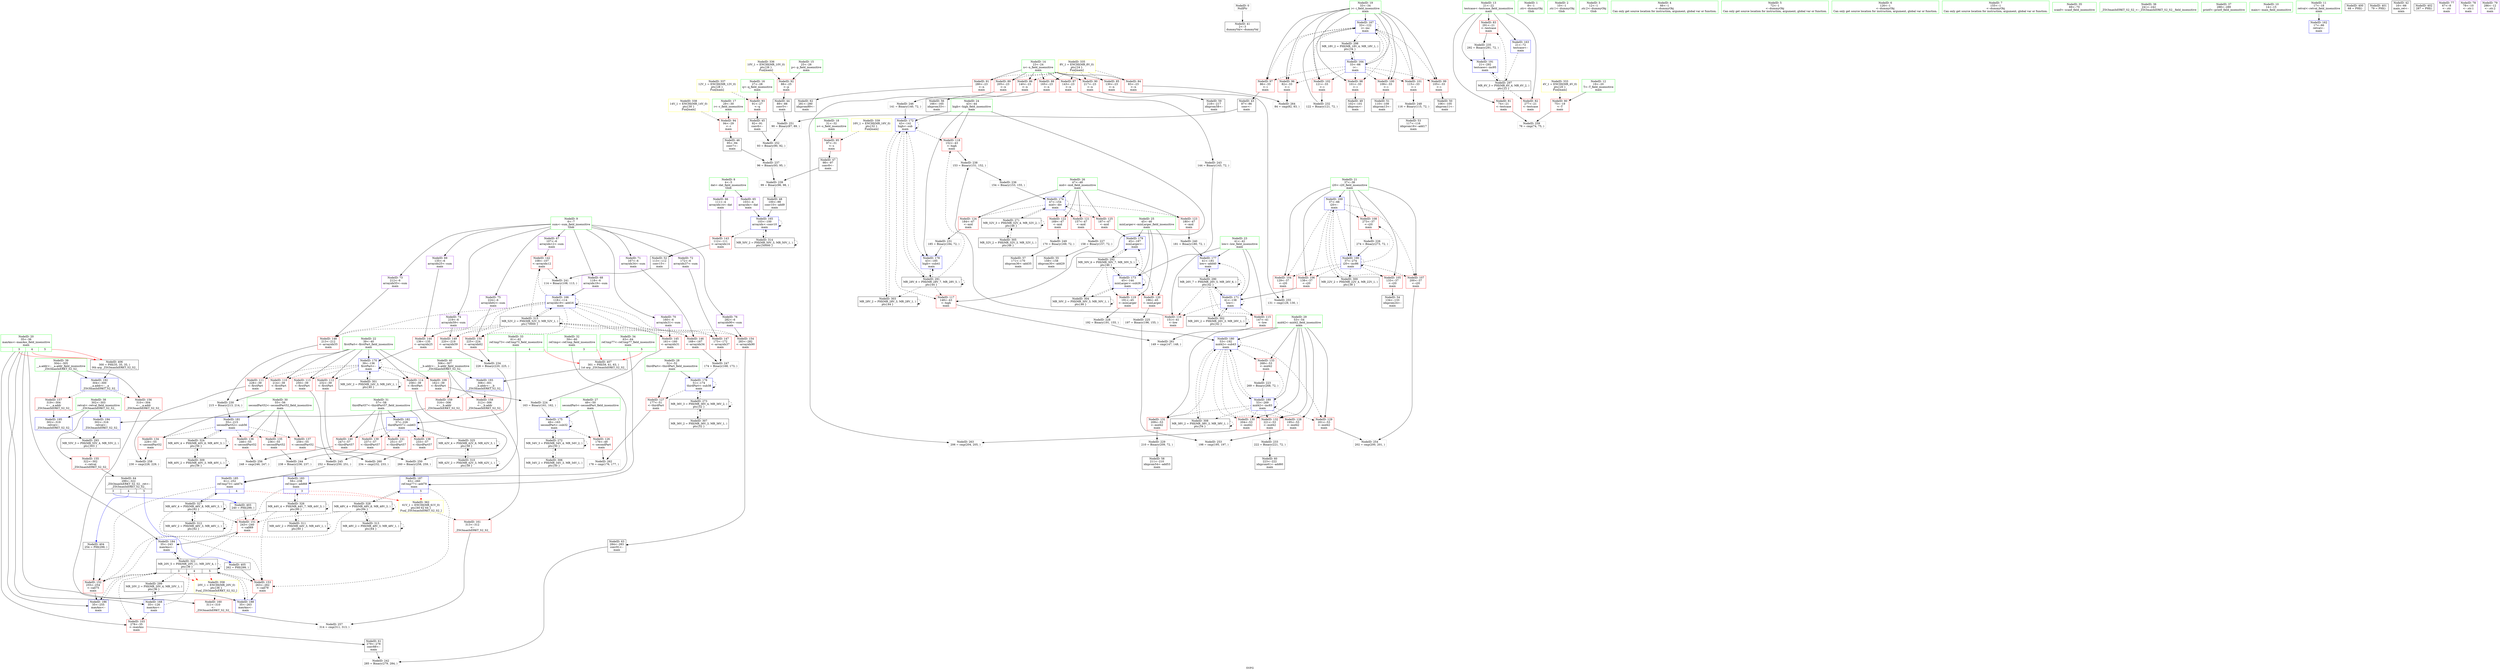 digraph "SVFG" {
	label="SVFG";

	Node0x55f70a3a7900 [shape=record,color=grey,label="{NodeID: 0\nNullPtr}"];
	Node0x55f70a3a7900 -> Node0x55f70a3d72c0[style=solid];
	Node0x55f70a3db130 [shape=record,color=blue,label="{NodeID: 194\n302\<--316\nretval\<--\n_ZSt3maxIxERKT_S2_S2_\n}"];
	Node0x55f70a3db130 -> Node0x55f70a3fbb00[style=dashed];
	Node0x55f70a3d84a0 [shape=record,color=red,label="{NodeID: 111\n228\<--39\n\<--firstPart\nmain\n}"];
	Node0x55f70a3d84a0 -> Node0x55f70a3e7f20[style=solid];
	Node0x55f70a3d6830 [shape=record,color=green,label="{NodeID: 28\n51\<--52\nthirdPart\<--thirdPart_field_insensitive\nmain\n}"];
	Node0x55f70a3d6830 -> Node0x55f70a3dd8e0[style=solid];
	Node0x55f70a3d6830 -> Node0x55f70a3e00b0[style=solid];
	Node0x55f70a3ff700 [shape=record,color=black,label="{NodeID: 305\nMR_32V_2 = PHI(MR_32V_3, MR_32V_1, )\npts\{48 \}\n}"];
	Node0x55f70a3ff700 -> Node0x55f70a3f4900[style=dashed];
	Node0x55f70a3de2a0 [shape=record,color=red,label="{NodeID: 139\n237\<--57\n\<--thirdPart57\nmain\n}"];
	Node0x55f70a3de2a0 -> Node0x55f70a3e5a10[style=solid];
	Node0x55f70a3d8f10 [shape=record,color=black,label="{NodeID: 56\n166\<--165\nidxprom33\<--\nmain\n}"];
	Node0x55f70a409130 [shape=record,color=yellow,style=double,label="{NodeID: 333\n4V_1 = ENCHI(MR_4V_0)\npts\{20 \}\nFun[main]}"];
	Node0x55f70a409130 -> Node0x55f70a3da290[style=dashed];
	Node0x55f70a3dc760 [shape=record,color=grey,label="{NodeID: 250\n260 = Binary(258, 259, )\n}"];
	Node0x55f70a3dc760 -> Node0x55f70a3e09a0[style=solid];
	Node0x55f70a3df960 [shape=record,color=blue,label="{NodeID: 167\n33\<--122\ni\<--inc\nmain\n}"];
	Node0x55f70a3df960 -> Node0x55f70a3d7870[style=dashed];
	Node0x55f70a3df960 -> Node0x55f70a3d7940[style=dashed];
	Node0x55f70a3df960 -> Node0x55f70a3d7a10[style=dashed];
	Node0x55f70a3df960 -> Node0x55f70a3d7ae0[style=dashed];
	Node0x55f70a3df960 -> Node0x55f70a3d7bb0[style=dashed];
	Node0x55f70a3df960 -> Node0x55f70a3d7c80[style=dashed];
	Node0x55f70a3df960 -> Node0x55f70a3d7d50[style=dashed];
	Node0x55f70a3df960 -> Node0x55f70a3df960[style=dashed];
	Node0x55f70a3df960 -> Node0x55f70a3fd400[style=dashed];
	Node0x55f70a3da5d0 [shape=record,color=red,label="{NodeID: 84\n83\<--23\n\<--n\nmain\n}"];
	Node0x55f70a3da5d0 -> Node0x55f70a3e8820[style=solid];
	Node0x55f70a3abf40 [shape=record,color=green,label="{NodeID: 1\n8\<--1\n.str\<--dummyObj\nGlob }"];
	Node0x55f70a3db200 [shape=record,color=blue,label="{NodeID: 195\n302\<--319\nretval\<--\n_ZSt3maxIxERKT_S2_S2_\n}"];
	Node0x55f70a3db200 -> Node0x55f70a3fbb00[style=dashed];
	Node0x55f70a3d8570 [shape=record,color=red,label="{NodeID: 112\n232\<--39\n\<--firstPart\nmain\n}"];
	Node0x55f70a3d8570 -> Node0x55f70a3e8220[style=solid];
	Node0x55f70a3d6900 [shape=record,color=green,label="{NodeID: 29\n53\<--54\nmid42\<--mid42_field_insensitive\nmain\n}"];
	Node0x55f70a3d6900 -> Node0x55f70a3dd9b0[style=solid];
	Node0x55f70a3d6900 -> Node0x55f70a3dda80[style=solid];
	Node0x55f70a3d6900 -> Node0x55f70a3ddb50[style=solid];
	Node0x55f70a3d6900 -> Node0x55f70a3ddc20[style=solid];
	Node0x55f70a3d6900 -> Node0x55f70a3ddcf0[style=solid];
	Node0x55f70a3d6900 -> Node0x55f70a3dddc0[style=solid];
	Node0x55f70a3d6900 -> Node0x55f70a3e03f0[style=solid];
	Node0x55f70a3d6900 -> Node0x55f70a3e0b40[style=solid];
	Node0x55f70a3ffc00 [shape=record,color=black,label="{NodeID: 306\nMR_34V_2 = PHI(MR_34V_3, MR_34V_1, )\npts\{50 \}\n}"];
	Node0x55f70a3ffc00 -> Node0x55f70a3f4e00[style=dashed];
	Node0x55f70a3e3a90 [shape=record,color=grey,label="{NodeID: 223\n269 = Binary(268, 72, )\n}"];
	Node0x55f70a3e3a90 -> Node0x55f70a3e0b40[style=solid];
	Node0x55f70a3de370 [shape=record,color=red,label="{NodeID: 140\n247\<--57\n\<--thirdPart57\nmain\n}"];
	Node0x55f70a3de370 -> Node0x55f70a3e7c20[style=solid];
	Node0x55f70a3d8fe0 [shape=record,color=black,label="{NodeID: 57\n171\<--170\nidxprom36\<--add35\nmain\n}"];
	Node0x55f70a3dc8e0 [shape=record,color=grey,label="{NodeID: 251\n90 = Binary(87, 89, )\n}"];
	Node0x55f70a3dc8e0 -> Node0x55f70a3dca60[style=solid];
	Node0x55f70a3dfa30 [shape=record,color=blue,label="{NodeID: 168\n35\<--126\nmaxAns\<--\nmain\n}"];
	Node0x55f70a3dfa30 -> Node0x55f70a3d7e20[style=dashed];
	Node0x55f70a3dfa30 -> Node0x55f70a3fd900[style=dashed];
	Node0x55f70a3dfa30 -> Node0x55f70a404c00[style=dashed];
	Node0x55f70a3da6a0 [shape=record,color=red,label="{NodeID: 85\n130\<--23\n\<--n\nmain\n}"];
	Node0x55f70a3da6a0 -> Node0x55f70a3dcee0[style=solid];
	Node0x55f70a3aa240 [shape=record,color=green,label="{NodeID: 2\n10\<--1\n.str.1\<--dummyObj\nGlob }"];
	Node0x55f70a40aac0 [shape=record,color=yellow,style=double,label="{NodeID: 362\n61V_1 = ENCHI(MR_61V_0)\npts\{60 62 64 \}\nFun[_ZSt3maxIxERKT_S2_S2_]}"];
	Node0x55f70a40aac0 -> Node0x55f70a3df480[style=dashed];
	Node0x55f70a3d8640 [shape=record,color=red,label="{NodeID: 113\n250\<--39\n\<--firstPart\nmain\n}"];
	Node0x55f70a3d8640 -> Node0x55f70a3dbfe0[style=solid];
	Node0x55f70a3d69d0 [shape=record,color=green,label="{NodeID: 30\n55\<--56\nsecondPart52\<--secondPart52_field_insensitive\nmain\n}"];
	Node0x55f70a3d69d0 -> Node0x55f70a3dde90[style=solid];
	Node0x55f70a3d69d0 -> Node0x55f70a3ddf60[style=solid];
	Node0x55f70a3d69d0 -> Node0x55f70a3de030[style=solid];
	Node0x55f70a3d69d0 -> Node0x55f70a3de100[style=solid];
	Node0x55f70a3d69d0 -> Node0x55f70a3e04c0[style=solid];
	Node0x55f70a400100 [shape=record,color=black,label="{NodeID: 307\nMR_36V_2 = PHI(MR_36V_3, MR_36V_1, )\npts\{52 \}\n}"];
	Node0x55f70a400100 -> Node0x55f70a3f5300[style=dashed];
	Node0x55f70a3e3c10 [shape=record,color=grey,label="{NodeID: 224\n163 = Binary(161, 162, )\n}"];
	Node0x55f70a3e3c10 -> Node0x55f70a3dffe0[style=solid];
	Node0x55f70a3de440 [shape=record,color=red,label="{NodeID: 141\n251\<--57\n\<--thirdPart57\nmain\n}"];
	Node0x55f70a3de440 -> Node0x55f70a3dbfe0[style=solid];
	Node0x55f70a3d90b0 [shape=record,color=black,label="{NodeID: 58\n211\<--210\nidxprom54\<--add53\nmain\n}"];
	Node0x55f70a4092f0 [shape=record,color=yellow,style=double,label="{NodeID: 335\n8V_1 = ENCHI(MR_8V_0)\npts\{24 \}\nFun[main]}"];
	Node0x55f70a4092f0 -> Node0x55f70a3da5d0[style=dashed];
	Node0x55f70a4092f0 -> Node0x55f70a3da6a0[style=dashed];
	Node0x55f70a4092f0 -> Node0x55f70a3da770[style=dashed];
	Node0x55f70a4092f0 -> Node0x55f70a3da840[style=dashed];
	Node0x55f70a4092f0 -> Node0x55f70a3da910[style=dashed];
	Node0x55f70a4092f0 -> Node0x55f70a3da9e0[style=dashed];
	Node0x55f70a4092f0 -> Node0x55f70a3daab0[style=dashed];
	Node0x55f70a4092f0 -> Node0x55f70a3dab80[style=dashed];
	Node0x55f70a3dca60 [shape=record,color=grey,label="{NodeID: 252\n93 = Binary(90, 92, )\n}"];
	Node0x55f70a3dca60 -> Node0x55f70a3e4f90[style=solid];
	Node0x55f70a3dfb00 [shape=record,color=blue,label="{NodeID: 169\n37\<--66\ni20\<--\nmain\n}"];
	Node0x55f70a3dfb00 -> Node0x55f70a3d7ef0[style=dashed];
	Node0x55f70a3dfb00 -> Node0x55f70a3d7fc0[style=dashed];
	Node0x55f70a3dfb00 -> Node0x55f70a3d8090[style=dashed];
	Node0x55f70a3dfb00 -> Node0x55f70a3d8160[style=dashed];
	Node0x55f70a3dfb00 -> Node0x55f70a3d8230[style=dashed];
	Node0x55f70a3dfb00 -> Node0x55f70a3e0c10[style=dashed];
	Node0x55f70a3dfb00 -> Node0x55f70a3fde00[style=dashed];
	Node0x55f70a3da770 [shape=record,color=red,label="{NodeID: 86\n140\<--23\n\<--n\nmain\n}"];
	Node0x55f70a3da770 -> Node0x55f70a3dc160[style=solid];
	Node0x55f70a3aa410 [shape=record,color=green,label="{NodeID: 3\n12\<--1\n.str.2\<--dummyObj\nGlob }"];
	Node0x55f70a3d8710 [shape=record,color=red,label="{NodeID: 114\n258\<--39\n\<--firstPart\nmain\n}"];
	Node0x55f70a3d8710 -> Node0x55f70a3dc760[style=solid];
	Node0x55f70a3d6aa0 [shape=record,color=green,label="{NodeID: 31\n57\<--58\nthirdPart57\<--thirdPart57_field_insensitive\nmain\n}"];
	Node0x55f70a3d6aa0 -> Node0x55f70a3de1d0[style=solid];
	Node0x55f70a3d6aa0 -> Node0x55f70a3de2a0[style=solid];
	Node0x55f70a3d6aa0 -> Node0x55f70a3de370[style=solid];
	Node0x55f70a3d6aa0 -> Node0x55f70a3de440[style=solid];
	Node0x55f70a3d6aa0 -> Node0x55f70a3e0590[style=solid];
	Node0x55f70a400600 [shape=record,color=black,label="{NodeID: 308\nMR_38V_2 = PHI(MR_38V_3, MR_38V_1, )\npts\{54 \}\n}"];
	Node0x55f70a400600 -> Node0x55f70a3e03f0[style=dashed];
	Node0x55f70a400600 -> Node0x55f70a400600[style=dashed];
	Node0x55f70a3e3d90 [shape=record,color=grey,label="{NodeID: 225\n197 = Binary(196, 155, )\n}"];
	Node0x55f70a3e3d90 -> Node0x55f70a3dcbe0[style=solid];
	Node0x55f70a3de510 [shape=record,color=red,label="{NodeID: 142\n108\<--107\n\<--arrayidx12\nmain\n}"];
	Node0x55f70a3de510 -> Node0x55f70a3e5590[style=solid];
	Node0x55f70a3d9180 [shape=record,color=black,label="{NodeID: 59\n218\<--217\nidxprom58\<--\nmain\n}"];
	Node0x55f70a4093d0 [shape=record,color=yellow,style=double,label="{NodeID: 336\n10V_1 = ENCHI(MR_10V_0)\npts\{26 \}\nFun[main]}"];
	Node0x55f70a4093d0 -> Node0x55f70a3dac50[style=dashed];
	Node0x55f70a3dcbe0 [shape=record,color=grey,label="{NodeID: 253\n198 = cmp(195, 197, )\n}"];
	Node0x55f70a3dfbd0 [shape=record,color=blue,label="{NodeID: 170\n39\<--136\nfirstPart\<--\nmain\n}"];
	Node0x55f70a3dfbd0 -> Node0x55f70a3d8300[style=dashed];
	Node0x55f70a3dfbd0 -> Node0x55f70a3d83d0[style=dashed];
	Node0x55f70a3dfbd0 -> Node0x55f70a3d84a0[style=dashed];
	Node0x55f70a3dfbd0 -> Node0x55f70a3d8570[style=dashed];
	Node0x55f70a3dfbd0 -> Node0x55f70a3d8640[style=dashed];
	Node0x55f70a3dfbd0 -> Node0x55f70a3d8710[style=dashed];
	Node0x55f70a3dfbd0 -> Node0x55f70a3dfbd0[style=dashed];
	Node0x55f70a3dfbd0 -> Node0x55f70a3fe300[style=dashed];
	Node0x55f70a3da840 [shape=record,color=red,label="{NodeID: 87\n143\<--23\n\<--n\nmain\n}"];
	Node0x55f70a3da840 -> Node0x55f70a3e5890[style=solid];
	Node0x55f70a3aa870 [shape=record,color=green,label="{NodeID: 4\n66\<--1\n\<--dummyObj\nCan only get source location for instruction, argument, global var or function.}"];
	Node0x55f70a3d87e0 [shape=record,color=red,label="{NodeID: 115\n147\<--41\n\<--low\nmain\n}"];
	Node0x55f70a3d87e0 -> Node0x55f70a3e83a0[style=solid];
	Node0x55f70a3d6b70 [shape=record,color=green,label="{NodeID: 32\n59\<--60\nref.tmp\<--ref.tmp_field_insensitive\nmain\n|{|<s1>3}}"];
	Node0x55f70a3d6b70 -> Node0x55f70a3e0660[style=solid];
	Node0x55f70a3d6b70:s1 -> Node0x55f70a425a80[style=solid,color=red];
	Node0x55f70a400b00 [shape=record,color=black,label="{NodeID: 309\nMR_40V_2 = PHI(MR_40V_3, MR_40V_1, )\npts\{56 \}\n}"];
	Node0x55f70a400b00 -> Node0x55f70a400b00[style=dashed];
	Node0x55f70a400b00 -> Node0x55f70a405600[style=dashed];
	Node0x55f70a3e3f10 [shape=record,color=grey,label="{NodeID: 226\n274 = Binary(273, 72, )\n}"];
	Node0x55f70a3e3f10 -> Node0x55f70a3e0c10[style=solid];
	Node0x55f70a3de5e0 [shape=record,color=red,label="{NodeID: 143\n112\<--111\n\<--arrayidx14\nmain\n}"];
	Node0x55f70a3de5e0 -> Node0x55f70a3d8bd0[style=solid];
	Node0x55f70a3d9250 [shape=record,color=black,label="{NodeID: 60\n223\<--222\nidxprom61\<--add60\nmain\n}"];
	Node0x55f70a4094b0 [shape=record,color=yellow,style=double,label="{NodeID: 337\n12V_1 = ENCHI(MR_12V_0)\npts\{28 \}\nFun[main]}"];
	Node0x55f70a4094b0 -> Node0x55f70a3dad20[style=dashed];
	Node0x55f70a3dcd60 [shape=record,color=grey,label="{NodeID: 254\n202 = cmp(200, 201, )\n}"];
	Node0x55f70a3dfca0 [shape=record,color=blue,label="{NodeID: 171\n41\<--138\nlow\<--\nmain\n}"];
	Node0x55f70a3dfca0 -> Node0x55f70a3d87e0[style=dashed];
	Node0x55f70a3dfca0 -> Node0x55f70a3dcff0[style=dashed];
	Node0x55f70a3dfca0 -> Node0x55f70a3dfca0[style=dashed];
	Node0x55f70a3dfca0 -> Node0x55f70a3e0180[style=dashed];
	Node0x55f70a3dfca0 -> Node0x55f70a3fac00[style=dashed];
	Node0x55f70a3dfca0 -> Node0x55f70a3fe800[style=dashed];
	Node0x55f70a3da910 [shape=record,color=red,label="{NodeID: 88\n165\<--23\n\<--n\nmain\n}"];
	Node0x55f70a3da910 -> Node0x55f70a3d8f10[style=solid];
	Node0x55f70a3aa900 [shape=record,color=green,label="{NodeID: 5\n72\<--1\n\<--dummyObj\nCan only get source location for instruction, argument, global var or function.}"];
	Node0x55f70a3dcff0 [shape=record,color=red,label="{NodeID: 116\n151\<--41\n\<--low\nmain\n}"];
	Node0x55f70a3dcff0 -> Node0x55f70a3e5110[style=solid];
	Node0x55f70a3d6c40 [shape=record,color=green,label="{NodeID: 33\n61\<--62\nref.tmp73\<--ref.tmp73_field_insensitive\nmain\n|{|<s1>4}}"];
	Node0x55f70a3d6c40 -> Node0x55f70a3e0800[style=solid];
	Node0x55f70a3d6c40:s1 -> Node0x55f70a425a80[style=solid,color=red];
	Node0x55f70a401000 [shape=record,color=black,label="{NodeID: 310\nMR_42V_2 = PHI(MR_42V_3, MR_42V_1, )\npts\{58 \}\n}"];
	Node0x55f70a401000 -> Node0x55f70a401000[style=dashed];
	Node0x55f70a401000 -> Node0x55f70a405b00[style=dashed];
	Node0x55f70a3e4090 [shape=record,color=grey,label="{NodeID: 227\n158 = Binary(157, 72, )\n}"];
	Node0x55f70a3e4090 -> Node0x55f70a3d8e40[style=solid];
	Node0x55f70a3de6b0 [shape=record,color=red,label="{NodeID: 144\n136\<--135\n\<--arrayidx25\nmain\n}"];
	Node0x55f70a3de6b0 -> Node0x55f70a3dfbd0[style=solid];
	Node0x55f70a3d9320 [shape=record,color=black,label="{NodeID: 61\n279\<--278\nconv88\<--\nmain\n}"];
	Node0x55f70a3d9320 -> Node0x55f70a3e5710[style=solid];
	Node0x55f70a409590 [shape=record,color=yellow,style=double,label="{NodeID: 338\n14V_1 = ENCHI(MR_14V_0)\npts\{30 \}\nFun[main]}"];
	Node0x55f70a409590 -> Node0x55f70a3dadf0[style=dashed];
	Node0x55f70a3dcee0 [shape=record,color=grey,label="{NodeID: 255\n131 = cmp(129, 130, )\n}"];
	Node0x55f70a3dfd70 [shape=record,color=blue,label="{NodeID: 172\n43\<--141\nhigh\<--sub\nmain\n}"];
	Node0x55f70a3dfd70 -> Node0x55f70a3dd0c0[style=dashed];
	Node0x55f70a3dfd70 -> Node0x55f70a3dd190[style=dashed];
	Node0x55f70a3dfd70 -> Node0x55f70a3dfd70[style=dashed];
	Node0x55f70a3dfd70 -> Node0x55f70a3e0250[style=dashed];
	Node0x55f70a3dfd70 -> Node0x55f70a3fb100[style=dashed];
	Node0x55f70a3dfd70 -> Node0x55f70a3fed00[style=dashed];
	Node0x55f70a3da9e0 [shape=record,color=red,label="{NodeID: 89\n205\<--23\n\<--n\nmain\n}"];
	Node0x55f70a3da9e0 -> Node0x55f70a3e86a0[style=solid];
	Node0x55f70a3aa5d0 [shape=record,color=green,label="{NodeID: 6\n126\<--1\n\<--dummyObj\nCan only get source location for instruction, argument, global var or function.}"];
	Node0x55f70a3dd0c0 [shape=record,color=red,label="{NodeID: 117\n148\<--43\n\<--high\nmain\n}"];
	Node0x55f70a3dd0c0 -> Node0x55f70a3e83a0[style=solid];
	Node0x55f70a3d6d10 [shape=record,color=green,label="{NodeID: 34\n63\<--64\nref.tmp77\<--ref.tmp77_field_insensitive\nmain\n|{|<s1>5}}"];
	Node0x55f70a3d6d10 -> Node0x55f70a3e09a0[style=solid];
	Node0x55f70a3d6d10:s1 -> Node0x55f70a425a80[style=solid,color=red];
	Node0x55f70a401500 [shape=record,color=black,label="{NodeID: 311\nMR_44V_2 = PHI(MR_44V_3, MR_44V_1, )\npts\{60 \}\n}"];
	Node0x55f70a401500 -> Node0x55f70a401500[style=dashed];
	Node0x55f70a401500 -> Node0x55f70a406000[style=dashed];
	Node0x55f70a3e4210 [shape=record,color=grey,label="{NodeID: 228\n192 = Binary(191, 155, )\n}"];
	Node0x55f70a3e4210 -> Node0x55f70a3e03f0[style=solid];
	Node0x55f70a3de780 [shape=record,color=red,label="{NodeID: 145\n161\<--160\n\<--arrayidx31\nmain\n}"];
	Node0x55f70a3de780 -> Node0x55f70a3e3c10[style=solid];
	Node0x55f70a3d93f0 [shape=record,color=black,label="{NodeID: 62\n281\<--280\nidxprom89\<--\nmain\n}"];
	Node0x55f70a409670 [shape=record,color=yellow,style=double,label="{NodeID: 339\n16V_1 = ENCHI(MR_16V_0)\npts\{32 \}\nFun[main]}"];
	Node0x55f70a409670 -> Node0x55f70a3daec0[style=dashed];
	Node0x55f70a3e7c20 [shape=record,color=grey,label="{NodeID: 256\n248 = cmp(246, 247, )\n}"];
	Node0x55f70a3dfe40 [shape=record,color=blue,label="{NodeID: 173\n45\<--144\nminLarger\<--sub26\nmain\n}"];
	Node0x55f70a3dfe40 -> Node0x55f70a3dd260[style=dashed];
	Node0x55f70a3dfe40 -> Node0x55f70a3dd330[style=dashed];
	Node0x55f70a3dfe40 -> Node0x55f70a3dfe40[style=dashed];
	Node0x55f70a3dfe40 -> Node0x55f70a3e0320[style=dashed];
	Node0x55f70a3dfe40 -> Node0x55f70a3fb600[style=dashed];
	Node0x55f70a3dfe40 -> Node0x55f70a3ff200[style=dashed];
	Node0x55f70a3daab0 [shape=record,color=red,label="{NodeID: 90\n217\<--23\n\<--n\nmain\n}"];
	Node0x55f70a3daab0 -> Node0x55f70a3d9180[style=solid];
	Node0x55f70a3aa660 [shape=record,color=green,label="{NodeID: 7\n155\<--1\n\<--dummyObj\nCan only get source location for instruction, argument, global var or function.}"];
	Node0x55f70a3dd190 [shape=record,color=red,label="{NodeID: 118\n152\<--43\n\<--high\nmain\n}"];
	Node0x55f70a3dd190 -> Node0x55f70a3e5110[style=solid];
	Node0x55f70a3d6de0 [shape=record,color=green,label="{NodeID: 35\n69\<--70\nscanf\<--scanf_field_insensitive\n}"];
	Node0x55f70a401a00 [shape=record,color=black,label="{NodeID: 312\nMR_46V_2 = PHI(MR_46V_3, MR_46V_1, )\npts\{62 \}\n}"];
	Node0x55f70a401a00 -> Node0x55f70a401a00[style=dashed];
	Node0x55f70a401a00 -> Node0x55f70a3f7100[style=dashed];
	Node0x55f70a3e4390 [shape=record,color=grey,label="{NodeID: 229\n210 = Binary(209, 72, )\n}"];
	Node0x55f70a3e4390 -> Node0x55f70a3d90b0[style=solid];
	Node0x55f70a3de850 [shape=record,color=red,label="{NodeID: 146\n168\<--167\n\<--arrayidx34\nmain\n}"];
	Node0x55f70a3de850 -> Node0x55f70a3dc2e0[style=solid];
	Node0x55f70a3d94c0 [shape=record,color=black,label="{NodeID: 63\n284\<--283\nconv91\<--\nmain\n}"];
	Node0x55f70a3d94c0 -> Node0x55f70a3e5710[style=solid];
	Node0x55f70a3e7da0 [shape=record,color=grey,label="{NodeID: 257\n314 = cmp(311, 313, )\n}"];
	Node0x55f70a3dff10 [shape=record,color=blue,label="{NodeID: 174\n47\<--154\nmid\<--div\nmain\n}"];
	Node0x55f70a3dff10 -> Node0x55f70a3dd400[style=dashed];
	Node0x55f70a3dff10 -> Node0x55f70a3dd4d0[style=dashed];
	Node0x55f70a3dff10 -> Node0x55f70a3dd5a0[style=dashed];
	Node0x55f70a3dff10 -> Node0x55f70a3dd670[style=dashed];
	Node0x55f70a3dff10 -> Node0x55f70a3dd740[style=dashed];
	Node0x55f70a3dff10 -> Node0x55f70a3dff10[style=dashed];
	Node0x55f70a3dff10 -> Node0x55f70a3f4900[style=dashed];
	Node0x55f70a3dab80 [shape=record,color=red,label="{NodeID: 91\n280\<--23\n\<--n\nmain\n}"];
	Node0x55f70a3dab80 -> Node0x55f70a3d93f0[style=solid];
	Node0x55f70a3aa6f0 [shape=record,color=green,label="{NodeID: 8\n4\<--5\ndat\<--dat_field_insensitive\nGlob }"];
	Node0x55f70a3aa6f0 -> Node0x55f70a3d9660[style=solid];
	Node0x55f70a3aa6f0 -> Node0x55f70a3d9730[style=solid];
	Node0x55f70a3dd260 [shape=record,color=red,label="{NodeID: 119\n191\<--45\n\<--minLarger\nmain\n}"];
	Node0x55f70a3dd260 -> Node0x55f70a3e4210[style=solid];
	Node0x55f70a3d6eb0 [shape=record,color=green,label="{NodeID: 36\n241\<--242\n_ZSt3maxIxERKT_S2_S2_\<--_ZSt3maxIxERKT_S2_S2__field_insensitive\n}"];
	Node0x55f70a401f00 [shape=record,color=black,label="{NodeID: 313\nMR_48V_2 = PHI(MR_48V_3, MR_48V_1, )\npts\{64 \}\n}"];
	Node0x55f70a401f00 -> Node0x55f70a401f00[style=dashed];
	Node0x55f70a401f00 -> Node0x55f70a3f7600[style=dashed];
	Node0x55f70a3e4510 [shape=record,color=grey,label="{NodeID: 230\n215 = Binary(213, 214, )\n}"];
	Node0x55f70a3e4510 -> Node0x55f70a3e04c0[style=solid];
	Node0x55f70a3de920 [shape=record,color=red,label="{NodeID: 147\n173\<--172\n\<--arrayidx37\nmain\n}"];
	Node0x55f70a3de920 -> Node0x55f70a3dc2e0[style=solid];
	Node0x55f70a3d9590 [shape=record,color=black,label="{NodeID: 64\n299\<--322\n_ZSt3maxIxERKT_S2_S2__ret\<--\n_ZSt3maxIxERKT_S2_S2_\n|{<s0>3|<s1>4|<s2>5}}"];
	Node0x55f70a3d9590:s0 -> Node0x55f70a4255f0[style=solid,color=blue];
	Node0x55f70a3d9590:s1 -> Node0x55f70a4256c0[style=solid,color=blue];
	Node0x55f70a3d9590:s2 -> Node0x55f70a425790[style=solid,color=blue];
	Node0x55f70a3e7f20 [shape=record,color=grey,label="{NodeID: 258\n230 = cmp(228, 229, )\n}"];
	Node0x55f70a3dffe0 [shape=record,color=blue,label="{NodeID: 175\n49\<--163\nsecondPart\<--sub32\nmain\n}"];
	Node0x55f70a3dffe0 -> Node0x55f70a3dd810[style=dashed];
	Node0x55f70a3dffe0 -> Node0x55f70a3dffe0[style=dashed];
	Node0x55f70a3dffe0 -> Node0x55f70a3f4e00[style=dashed];
	Node0x55f70a3dac50 [shape=record,color=red,label="{NodeID: 92\n88\<--25\n\<--p\nmain\n}"];
	Node0x55f70a3dac50 -> Node0x55f70a3d7530[style=solid];
	Node0x55f70a3ab450 [shape=record,color=green,label="{NodeID: 9\n6\<--7\nsum\<--sum_field_insensitive\nGlob }"];
	Node0x55f70a3ab450 -> Node0x55f70a3d9800[style=solid];
	Node0x55f70a3ab450 -> Node0x55f70a3d98d0[style=solid];
	Node0x55f70a3ab450 -> Node0x55f70a3d99a0[style=solid];
	Node0x55f70a3ab450 -> Node0x55f70a3d9a70[style=solid];
	Node0x55f70a3ab450 -> Node0x55f70a3d9b40[style=solid];
	Node0x55f70a3ab450 -> Node0x55f70a3d9c10[style=solid];
	Node0x55f70a3ab450 -> Node0x55f70a3d9ce0[style=solid];
	Node0x55f70a3ab450 -> Node0x55f70a3d9db0[style=solid];
	Node0x55f70a3ab450 -> Node0x55f70a3d9e80[style=solid];
	Node0x55f70a3ab450 -> Node0x55f70a3d9f50[style=solid];
	Node0x55f70a3dd330 [shape=record,color=red,label="{NodeID: 120\n196\<--45\n\<--minLarger\nmain\n}"];
	Node0x55f70a3dd330 -> Node0x55f70a3e3d90[style=solid];
	Node0x55f70a3d6f80 [shape=record,color=green,label="{NodeID: 37\n288\<--289\nprintf\<--printf_field_insensitive\n}"];
	Node0x55f70a402400 [shape=record,color=black,label="{NodeID: 314\nMR_50V_2 = PHI(MR_50V_3, MR_50V_1, )\npts\{50000 \}\n}"];
	Node0x55f70a402400 -> Node0x55f70a3df7c0[style=dashed];
	Node0x55f70a402400 -> Node0x55f70a402400[style=dashed];
	Node0x55f70a3e4690 [shape=record,color=grey,label="{NodeID: 231\n185 = Binary(184, 72, )\n}"];
	Node0x55f70a3e4690 -> Node0x55f70a3e0250[style=solid];
	Node0x55f70a3de9f0 [shape=record,color=red,label="{NodeID: 148\n213\<--212\n\<--arrayidx55\nmain\n}"];
	Node0x55f70a3de9f0 -> Node0x55f70a3e4510[style=solid];
	Node0x55f70a3d9660 [shape=record,color=purple,label="{NodeID: 65\n103\<--4\narrayidx\<--dat\nmain\n}"];
	Node0x55f70a3d9660 -> Node0x55f70a3df7c0[style=solid];
	Node0x55f70a3e80a0 [shape=record,color=grey,label="{NodeID: 259\n76 = cmp(74, 75, )\n}"];
	Node0x55f70a3e00b0 [shape=record,color=blue,label="{NodeID: 176\n51\<--174\nthirdPart\<--sub38\nmain\n}"];
	Node0x55f70a3e00b0 -> Node0x55f70a3dd8e0[style=dashed];
	Node0x55f70a3e00b0 -> Node0x55f70a3e00b0[style=dashed];
	Node0x55f70a3e00b0 -> Node0x55f70a3f5300[style=dashed];
	Node0x55f70a3dad20 [shape=record,color=red,label="{NodeID: 93\n91\<--27\n\<--q\nmain\n}"];
	Node0x55f70a3dad20 -> Node0x55f70a3d7600[style=solid];
	Node0x55f70a3ab4e0 [shape=record,color=green,label="{NodeID: 10\n14\<--15\nmain\<--main_field_insensitive\n}"];
	Node0x55f70a3dd400 [shape=record,color=red,label="{NodeID: 121\n157\<--47\n\<--mid\nmain\n}"];
	Node0x55f70a3dd400 -> Node0x55f70a3e4090[style=solid];
	Node0x55f70a3d7050 [shape=record,color=green,label="{NodeID: 38\n302\<--303\nretval\<--retval_field_insensitive\n_ZSt3maxIxERKT_S2_S2_\n}"];
	Node0x55f70a3d7050 -> Node0x55f70a3defa0[style=solid];
	Node0x55f70a3d7050 -> Node0x55f70a3db130[style=solid];
	Node0x55f70a3d7050 -> Node0x55f70a3db200[style=solid];
	Node0x55f70a402900 [shape=record,color=black,label="{NodeID: 315\nMR_52V_2 = PHI(MR_52V_3, MR_52V_1, )\npts\{70000 \}\n}"];
	Node0x55f70a402900 -> Node0x55f70a3de510[style=dashed];
	Node0x55f70a402900 -> Node0x55f70a3de6b0[style=dashed];
	Node0x55f70a402900 -> Node0x55f70a3de780[style=dashed];
	Node0x55f70a402900 -> Node0x55f70a3de850[style=dashed];
	Node0x55f70a402900 -> Node0x55f70a3de920[style=dashed];
	Node0x55f70a402900 -> Node0x55f70a3de9f0[style=dashed];
	Node0x55f70a402900 -> Node0x55f70a3deac0[style=dashed];
	Node0x55f70a402900 -> Node0x55f70a3deb90[style=dashed];
	Node0x55f70a402900 -> Node0x55f70a3deed0[style=dashed];
	Node0x55f70a402900 -> Node0x55f70a3df890[style=dashed];
	Node0x55f70a402900 -> Node0x55f70a402900[style=dashed];
	Node0x55f70a3e4810 [shape=record,color=grey,label="{NodeID: 232\n122 = Binary(121, 72, )\n}"];
	Node0x55f70a3e4810 -> Node0x55f70a3df960[style=solid];
	Node0x55f70a3deac0 [shape=record,color=red,label="{NodeID: 149\n220\<--219\n\<--arrayidx59\nmain\n}"];
	Node0x55f70a3deac0 -> Node0x55f70a3e4b10[style=solid];
	Node0x55f70a3d9730 [shape=record,color=purple,label="{NodeID: 66\n111\<--4\narrayidx14\<--dat\nmain\n}"];
	Node0x55f70a3d9730 -> Node0x55f70a3de5e0[style=solid];
	Node0x55f70a3e8220 [shape=record,color=grey,label="{NodeID: 260\n234 = cmp(232, 233, )\n}"];
	Node0x55f70a3e0180 [shape=record,color=blue,label="{NodeID: 177\n41\<--181\nlow\<--add40\nmain\n}"];
	Node0x55f70a3e0180 -> Node0x55f70a3fac00[style=dashed];
	Node0x55f70a3dadf0 [shape=record,color=red,label="{NodeID: 94\n94\<--29\n\<--r\nmain\n}"];
	Node0x55f70a3dadf0 -> Node0x55f70a3d76d0[style=solid];
	Node0x55f70a3ab5b0 [shape=record,color=green,label="{NodeID: 11\n17\<--18\nretval\<--retval_field_insensitive\nmain\n}"];
	Node0x55f70a3ab5b0 -> Node0x55f70a3df550[style=solid];
	Node0x55f70a3dd4d0 [shape=record,color=red,label="{NodeID: 122\n169\<--47\n\<--mid\nmain\n}"];
	Node0x55f70a3dd4d0 -> Node0x55f70a3dc5e0[style=solid];
	Node0x55f70a3d7120 [shape=record,color=green,label="{NodeID: 39\n304\<--305\n__a.addr\<--__a.addr_field_insensitive\n_ZSt3maxIxERKT_S2_S2_\n}"];
	Node0x55f70a3d7120 -> Node0x55f70a3df070[style=solid];
	Node0x55f70a3d7120 -> Node0x55f70a3df140[style=solid];
	Node0x55f70a3d7120 -> Node0x55f70a3daf90[style=solid];
	Node0x55f70a3e4990 [shape=record,color=grey,label="{NodeID: 233\n222 = Binary(221, 72, )\n}"];
	Node0x55f70a3e4990 -> Node0x55f70a3d9250[style=solid];
	Node0x55f70a3deb90 [shape=record,color=red,label="{NodeID: 150\n225\<--224\n\<--arrayidx62\nmain\n}"];
	Node0x55f70a3deb90 -> Node0x55f70a3e4b10[style=solid];
	Node0x55f70a3d9800 [shape=record,color=purple,label="{NodeID: 67\n107\<--6\narrayidx12\<--sum\nmain\n}"];
	Node0x55f70a3d9800 -> Node0x55f70a3de510[style=solid];
	Node0x55f70a3e83a0 [shape=record,color=grey,label="{NodeID: 261\n149 = cmp(147, 148, )\n}"];
	Node0x55f70a3e0250 [shape=record,color=blue,label="{NodeID: 178\n43\<--185\nhigh\<--sub41\nmain\n}"];
	Node0x55f70a3e0250 -> Node0x55f70a3fb100[style=dashed];
	Node0x55f70a3daec0 [shape=record,color=red,label="{NodeID: 95\n97\<--31\n\<--s\nmain\n}"];
	Node0x55f70a3daec0 -> Node0x55f70a3d77a0[style=solid];
	Node0x55f70a3ab680 [shape=record,color=green,label="{NodeID: 12\n19\<--20\nT\<--T_field_insensitive\nmain\n}"];
	Node0x55f70a3ab680 -> Node0x55f70a3da290[style=solid];
	Node0x55f70a3dd5a0 [shape=record,color=red,label="{NodeID: 123\n180\<--47\n\<--mid\nmain\n}"];
	Node0x55f70a3dd5a0 -> Node0x55f70a3e5410[style=solid];
	Node0x55f70a3d71f0 [shape=record,color=green,label="{NodeID: 40\n306\<--307\n__b.addr\<--__b.addr_field_insensitive\n_ZSt3maxIxERKT_S2_S2_\n}"];
	Node0x55f70a3d71f0 -> Node0x55f70a3df210[style=solid];
	Node0x55f70a3d71f0 -> Node0x55f70a3df2e0[style=solid];
	Node0x55f70a3d71f0 -> Node0x55f70a3db060[style=solid];
	Node0x55f70a0f4960 [shape=record,color=black,label="{NodeID: 400\n68 = PHI()\n}"];
	Node0x55f70a3e4b10 [shape=record,color=grey,label="{NodeID: 234\n226 = Binary(220, 225, )\n}"];
	Node0x55f70a3e4b10 -> Node0x55f70a3e0590[style=solid];
	Node0x55f70a3dec60 [shape=record,color=red,label="{NodeID: 151\n243\<--240\n\<--call69\nmain\n}"];
	Node0x55f70a3dec60 -> Node0x55f70a3e0730[style=solid];
	Node0x55f70a3d98d0 [shape=record,color=purple,label="{NodeID: 68\n118\<--6\narrayidx19\<--sum\nmain\n}"];
	Node0x55f70a3d98d0 -> Node0x55f70a3df890[style=solid];
	Node0x55f70a3e8520 [shape=record,color=grey,label="{NodeID: 262\n178 = cmp(176, 177, )\n}"];
	Node0x55f70a3e0320 [shape=record,color=blue,label="{NodeID: 179\n45\<--187\nminLarger\<--\nmain\n}"];
	Node0x55f70a3e0320 -> Node0x55f70a3fb600[style=dashed];
	Node0x55f70a3d7870 [shape=record,color=red,label="{NodeID: 96\n82\<--33\n\<--i\nmain\n}"];
	Node0x55f70a3d7870 -> Node0x55f70a3e8820[style=solid];
	Node0x55f70a3d5dc0 [shape=record,color=green,label="{NodeID: 13\n21\<--22\ntestcase\<--testcase_field_insensitive\nmain\n}"];
	Node0x55f70a3d5dc0 -> Node0x55f70a3da360[style=solid];
	Node0x55f70a3d5dc0 -> Node0x55f70a3da430[style=solid];
	Node0x55f70a3d5dc0 -> Node0x55f70a3da500[style=solid];
	Node0x55f70a3d5dc0 -> Node0x55f70a3df620[style=solid];
	Node0x55f70a3d5dc0 -> Node0x55f70a3e0ce0[style=solid];
	Node0x55f70a3fac00 [shape=record,color=black,label="{NodeID: 290\nMR_26V_7 = PHI(MR_26V_5, MR_26V_6, )\npts\{42 \}\n}"];
	Node0x55f70a3fac00 -> Node0x55f70a3d87e0[style=dashed];
	Node0x55f70a3fac00 -> Node0x55f70a3dcff0[style=dashed];
	Node0x55f70a3fac00 -> Node0x55f70a3dfca0[style=dashed];
	Node0x55f70a3fac00 -> Node0x55f70a3e0180[style=dashed];
	Node0x55f70a3fac00 -> Node0x55f70a3fac00[style=dashed];
	Node0x55f70a3fac00 -> Node0x55f70a3fe800[style=dashed];
	Node0x55f70a3dd670 [shape=record,color=red,label="{NodeID: 124\n184\<--47\n\<--mid\nmain\n}"];
	Node0x55f70a3dd670 -> Node0x55f70a3e4690[style=solid];
	Node0x55f70a3d72c0 [shape=record,color=black,label="{NodeID: 41\n2\<--3\ndummyVal\<--dummyVal\n}"];
	Node0x55f70a425450 [shape=record,color=black,label="{NodeID: 401\n79 = PHI()\n}"];
	Node0x55f70a3e4c90 [shape=record,color=grey,label="{NodeID: 235\n292 = Binary(291, 72, )\n}"];
	Node0x55f70a3e4c90 -> Node0x55f70a3e0ce0[style=solid];
	Node0x55f70a3ded30 [shape=record,color=red,label="{NodeID: 152\n255\<--254\n\<--call75\nmain\n}"];
	Node0x55f70a3ded30 -> Node0x55f70a3e08d0[style=solid];
	Node0x55f70a3d99a0 [shape=record,color=purple,label="{NodeID: 69\n135\<--6\narrayidx25\<--sum\nmain\n}"];
	Node0x55f70a3d99a0 -> Node0x55f70a3de6b0[style=solid];
	Node0x55f70a3e86a0 [shape=record,color=grey,label="{NodeID: 263\n206 = cmp(204, 205, )\n}"];
	Node0x55f70a3e03f0 [shape=record,color=blue,label="{NodeID: 180\n53\<--192\nmid42\<--sub43\nmain\n}"];
	Node0x55f70a3e03f0 -> Node0x55f70a3dd9b0[style=dashed];
	Node0x55f70a3e03f0 -> Node0x55f70a3dda80[style=dashed];
	Node0x55f70a3e03f0 -> Node0x55f70a3ddb50[style=dashed];
	Node0x55f70a3e03f0 -> Node0x55f70a3ddc20[style=dashed];
	Node0x55f70a3e03f0 -> Node0x55f70a3ddcf0[style=dashed];
	Node0x55f70a3e03f0 -> Node0x55f70a3dddc0[style=dashed];
	Node0x55f70a3e03f0 -> Node0x55f70a3e03f0[style=dashed];
	Node0x55f70a3e03f0 -> Node0x55f70a3e0b40[style=dashed];
	Node0x55f70a3e03f0 -> Node0x55f70a400600[style=dashed];
	Node0x55f70a3d7940 [shape=record,color=red,label="{NodeID: 97\n86\<--33\n\<--i\nmain\n}"];
	Node0x55f70a3d7940 -> Node0x55f70a3d7460[style=solid];
	Node0x55f70a3d5e50 [shape=record,color=green,label="{NodeID: 14\n23\<--24\nn\<--n_field_insensitive\nmain\n}"];
	Node0x55f70a3d5e50 -> Node0x55f70a3da5d0[style=solid];
	Node0x55f70a3d5e50 -> Node0x55f70a3da6a0[style=solid];
	Node0x55f70a3d5e50 -> Node0x55f70a3da770[style=solid];
	Node0x55f70a3d5e50 -> Node0x55f70a3da840[style=solid];
	Node0x55f70a3d5e50 -> Node0x55f70a3da910[style=solid];
	Node0x55f70a3d5e50 -> Node0x55f70a3da9e0[style=solid];
	Node0x55f70a3d5e50 -> Node0x55f70a3daab0[style=solid];
	Node0x55f70a3d5e50 -> Node0x55f70a3dab80[style=solid];
	Node0x55f70a3fb100 [shape=record,color=black,label="{NodeID: 291\nMR_28V_6 = PHI(MR_28V_7, MR_28V_5, )\npts\{44 \}\n}"];
	Node0x55f70a3fb100 -> Node0x55f70a3dd0c0[style=dashed];
	Node0x55f70a3fb100 -> Node0x55f70a3dd190[style=dashed];
	Node0x55f70a3fb100 -> Node0x55f70a3dfd70[style=dashed];
	Node0x55f70a3fb100 -> Node0x55f70a3e0250[style=dashed];
	Node0x55f70a3fb100 -> Node0x55f70a3fb100[style=dashed];
	Node0x55f70a3fb100 -> Node0x55f70a3fed00[style=dashed];
	Node0x55f70a3dd740 [shape=record,color=red,label="{NodeID: 125\n187\<--47\n\<--mid\nmain\n}"];
	Node0x55f70a3dd740 -> Node0x55f70a3e0320[style=solid];
	Node0x55f70a3d7390 [shape=record,color=black,label="{NodeID: 42\n16\<--66\nmain_ret\<--\nmain\n}"];
	Node0x55f70a425520 [shape=record,color=black,label="{NodeID: 402\n287 = PHI()\n}"];
	Node0x55f70a3e4e10 [shape=record,color=grey,label="{NodeID: 236\n154 = Binary(153, 155, )\n}"];
	Node0x55f70a3e4e10 -> Node0x55f70a3dff10[style=solid];
	Node0x55f70a3dee00 [shape=record,color=red,label="{NodeID: 153\n263\<--262\n\<--call79\nmain\n}"];
	Node0x55f70a3dee00 -> Node0x55f70a3e0a70[style=solid];
	Node0x55f70a3d9a70 [shape=record,color=purple,label="{NodeID: 70\n160\<--6\narrayidx31\<--sum\nmain\n}"];
	Node0x55f70a3d9a70 -> Node0x55f70a3de780[style=solid];
	Node0x55f70a3e8820 [shape=record,color=grey,label="{NodeID: 264\n84 = cmp(82, 83, )\n}"];
	Node0x55f70a3e04c0 [shape=record,color=blue,label="{NodeID: 181\n55\<--215\nsecondPart52\<--sub56\nmain\n}"];
	Node0x55f70a3e04c0 -> Node0x55f70a3dde90[style=dashed];
	Node0x55f70a3e04c0 -> Node0x55f70a3ddf60[style=dashed];
	Node0x55f70a3e04c0 -> Node0x55f70a3de030[style=dashed];
	Node0x55f70a3e04c0 -> Node0x55f70a3de100[style=dashed];
	Node0x55f70a3e04c0 -> Node0x55f70a405600[style=dashed];
	Node0x55f70a3d7a10 [shape=record,color=red,label="{NodeID: 98\n101\<--33\n\<--i\nmain\n}"];
	Node0x55f70a3d7a10 -> Node0x55f70a3d8960[style=solid];
	Node0x55f70a3d5ee0 [shape=record,color=green,label="{NodeID: 15\n25\<--26\np\<--p_field_insensitive\nmain\n}"];
	Node0x55f70a3d5ee0 -> Node0x55f70a3dac50[style=solid];
	Node0x55f70a3fb600 [shape=record,color=black,label="{NodeID: 292\nMR_30V_6 = PHI(MR_30V_7, MR_30V_5, )\npts\{46 \}\n}"];
	Node0x55f70a3fb600 -> Node0x55f70a3dd260[style=dashed];
	Node0x55f70a3fb600 -> Node0x55f70a3dd330[style=dashed];
	Node0x55f70a3fb600 -> Node0x55f70a3dfe40[style=dashed];
	Node0x55f70a3fb600 -> Node0x55f70a3e0320[style=dashed];
	Node0x55f70a3fb600 -> Node0x55f70a3fb600[style=dashed];
	Node0x55f70a3fb600 -> Node0x55f70a3ff200[style=dashed];
	Node0x55f70a3dd810 [shape=record,color=red,label="{NodeID: 126\n176\<--49\n\<--secondPart\nmain\n}"];
	Node0x55f70a3dd810 -> Node0x55f70a3e8520[style=solid];
	Node0x55f70a3d7460 [shape=record,color=black,label="{NodeID: 43\n87\<--86\nconv\<--\nmain\n}"];
	Node0x55f70a3d7460 -> Node0x55f70a3dc8e0[style=solid];
	Node0x55f70a4255f0 [shape=record,color=black,label="{NodeID: 403\n240 = PHI(299, )\n}"];
	Node0x55f70a4255f0 -> Node0x55f70a3dec60[style=solid];
	Node0x55f70a3e4f90 [shape=record,color=grey,label="{NodeID: 237\n96 = Binary(93, 95, )\n}"];
	Node0x55f70a3e4f90 -> Node0x55f70a3e5290[style=solid];
	Node0x55f70a3deed0 [shape=record,color=red,label="{NodeID: 154\n283\<--282\n\<--arrayidx90\nmain\n}"];
	Node0x55f70a3deed0 -> Node0x55f70a3d94c0[style=solid];
	Node0x55f70a3d9b40 [shape=record,color=purple,label="{NodeID: 71\n167\<--6\narrayidx34\<--sum\nmain\n}"];
	Node0x55f70a3d9b40 -> Node0x55f70a3de850[style=solid];
	Node0x55f70a3e0590 [shape=record,color=blue,label="{NodeID: 182\n57\<--226\nthirdPart57\<--sub63\nmain\n}"];
	Node0x55f70a3e0590 -> Node0x55f70a3de1d0[style=dashed];
	Node0x55f70a3e0590 -> Node0x55f70a3de2a0[style=dashed];
	Node0x55f70a3e0590 -> Node0x55f70a3de370[style=dashed];
	Node0x55f70a3e0590 -> Node0x55f70a3de440[style=dashed];
	Node0x55f70a3e0590 -> Node0x55f70a405b00[style=dashed];
	Node0x55f70a3d7ae0 [shape=record,color=red,label="{NodeID: 99\n105\<--33\n\<--i\nmain\n}"];
	Node0x55f70a3d7ae0 -> Node0x55f70a3d8a30[style=solid];
	Node0x55f70a3d5f70 [shape=record,color=green,label="{NodeID: 16\n27\<--28\nq\<--q_field_insensitive\nmain\n}"];
	Node0x55f70a3d5f70 -> Node0x55f70a3dad20[style=solid];
	Node0x55f70a3fbb00 [shape=record,color=black,label="{NodeID: 293\nMR_55V_3 = PHI(MR_55V_4, MR_55V_2, )\npts\{303 \}\n}"];
	Node0x55f70a3fbb00 -> Node0x55f70a3defa0[style=dashed];
	Node0x55f70a3dd8e0 [shape=record,color=red,label="{NodeID: 127\n177\<--51\n\<--thirdPart\nmain\n}"];
	Node0x55f70a3dd8e0 -> Node0x55f70a3e8520[style=solid];
	Node0x55f70a3d7530 [shape=record,color=black,label="{NodeID: 44\n89\<--88\nconv5\<--\nmain\n}"];
	Node0x55f70a3d7530 -> Node0x55f70a3dc8e0[style=solid];
	Node0x55f70a4256c0 [shape=record,color=black,label="{NodeID: 404\n254 = PHI(299, )\n}"];
	Node0x55f70a4256c0 -> Node0x55f70a3ded30[style=solid];
	Node0x55f70a3e5110 [shape=record,color=grey,label="{NodeID: 238\n153 = Binary(151, 152, )\n}"];
	Node0x55f70a3e5110 -> Node0x55f70a3e4e10[style=solid];
	Node0x55f70a3defa0 [shape=record,color=red,label="{NodeID: 155\n322\<--302\n\<--retval\n_ZSt3maxIxERKT_S2_S2_\n}"];
	Node0x55f70a3defa0 -> Node0x55f70a3d9590[style=solid];
	Node0x55f70a3d9c10 [shape=record,color=purple,label="{NodeID: 72\n172\<--6\narrayidx37\<--sum\nmain\n}"];
	Node0x55f70a3d9c10 -> Node0x55f70a3de920[style=solid];
	Node0x55f70a3e0660 [shape=record,color=blue,label="{NodeID: 183\n59\<--238\nref.tmp\<--add68\nmain\n|{|<s2>3}}"];
	Node0x55f70a3e0660 -> Node0x55f70a3dec60[style=dashed];
	Node0x55f70a3e0660 -> Node0x55f70a406000[style=dashed];
	Node0x55f70a3e0660:s2 -> Node0x55f70a40aac0[style=dashed,color=red];
	Node0x55f70a3d7bb0 [shape=record,color=red,label="{NodeID: 100\n109\<--33\n\<--i\nmain\n}"];
	Node0x55f70a3d7bb0 -> Node0x55f70a3d8b00[style=solid];
	Node0x55f70a3d6000 [shape=record,color=green,label="{NodeID: 17\n29\<--30\nr\<--r_field_insensitive\nmain\n}"];
	Node0x55f70a3d6000 -> Node0x55f70a3dadf0[style=solid];
	Node0x55f70a3dd9b0 [shape=record,color=red,label="{NodeID: 128\n195\<--53\n\<--mid42\nmain\n}"];
	Node0x55f70a3dd9b0 -> Node0x55f70a3dcbe0[style=solid];
	Node0x55f70a3d7600 [shape=record,color=black,label="{NodeID: 45\n92\<--91\nconv6\<--\nmain\n}"];
	Node0x55f70a3d7600 -> Node0x55f70a3dca60[style=solid];
	Node0x55f70a425790 [shape=record,color=black,label="{NodeID: 405\n262 = PHI(299, )\n}"];
	Node0x55f70a425790 -> Node0x55f70a3dee00[style=solid];
	Node0x55f70a404c00 [shape=record,color=black,label="{NodeID: 322\nMR_20V_5 = PHI(MR_20V_11, MR_20V_4, )\npts\{36 \}\n|{|<s9>3|<s10>4|<s11>5}}"];
	Node0x55f70a404c00 -> Node0x55f70a3d7e20[style=dashed];
	Node0x55f70a404c00 -> Node0x55f70a3dec60[style=dashed];
	Node0x55f70a404c00 -> Node0x55f70a3ded30[style=dashed];
	Node0x55f70a404c00 -> Node0x55f70a3dee00[style=dashed];
	Node0x55f70a404c00 -> Node0x55f70a3e0730[style=dashed];
	Node0x55f70a404c00 -> Node0x55f70a3e08d0[style=dashed];
	Node0x55f70a404c00 -> Node0x55f70a3e0a70[style=dashed];
	Node0x55f70a404c00 -> Node0x55f70a3fd900[style=dashed];
	Node0x55f70a404c00 -> Node0x55f70a404c00[style=dashed];
	Node0x55f70a404c00:s9 -> Node0x55f70a40a710[style=dashed,color=red];
	Node0x55f70a404c00:s10 -> Node0x55f70a40a710[style=dashed,color=red];
	Node0x55f70a404c00:s11 -> Node0x55f70a40a710[style=dashed,color=red];
	Node0x55f70a3e5290 [shape=record,color=grey,label="{NodeID: 239\n99 = Binary(96, 98, )\n}"];
	Node0x55f70a3e5290 -> Node0x55f70a3d8890[style=solid];
	Node0x55f70a3df070 [shape=record,color=red,label="{NodeID: 156\n310\<--304\n\<--__a.addr\n_ZSt3maxIxERKT_S2_S2_\n}"];
	Node0x55f70a3df070 -> Node0x55f70a3df3b0[style=solid];
	Node0x55f70a3d9ce0 [shape=record,color=purple,label="{NodeID: 73\n212\<--6\narrayidx55\<--sum\nmain\n}"];
	Node0x55f70a3d9ce0 -> Node0x55f70a3de9f0[style=solid];
	Node0x55f70a3e0730 [shape=record,color=blue,label="{NodeID: 184\n35\<--243\nmaxAns\<--\nmain\n}"];
	Node0x55f70a3e0730 -> Node0x55f70a404c00[style=dashed];
	Node0x55f70a3d7c80 [shape=record,color=red,label="{NodeID: 101\n115\<--33\n\<--i\nmain\n}"];
	Node0x55f70a3d7c80 -> Node0x55f70a3dc460[style=solid];
	Node0x55f70a3d6090 [shape=record,color=green,label="{NodeID: 18\n31\<--32\ns\<--s_field_insensitive\nmain\n}"];
	Node0x55f70a3d6090 -> Node0x55f70a3daec0[style=solid];
	Node0x55f70a3dda80 [shape=record,color=red,label="{NodeID: 129\n201\<--53\n\<--mid42\nmain\n}"];
	Node0x55f70a3dda80 -> Node0x55f70a3dcd60[style=solid];
	Node0x55f70a3d76d0 [shape=record,color=black,label="{NodeID: 46\n95\<--94\nconv7\<--\nmain\n}"];
	Node0x55f70a3d76d0 -> Node0x55f70a3e4f90[style=solid];
	Node0x55f70a425860 [shape=record,color=black,label="{NodeID: 406\n300 = PHI(35, 35, 35, )\n0th arg _ZSt3maxIxERKT_S2_S2_ }"];
	Node0x55f70a425860 -> Node0x55f70a3daf90[style=solid];
	Node0x55f70a3e5410 [shape=record,color=grey,label="{NodeID: 240\n181 = Binary(180, 72, )\n}"];
	Node0x55f70a3e5410 -> Node0x55f70a3e0180[style=solid];
	Node0x55f70a3df140 [shape=record,color=red,label="{NodeID: 157\n319\<--304\n\<--__a.addr\n_ZSt3maxIxERKT_S2_S2_\n}"];
	Node0x55f70a3df140 -> Node0x55f70a3db200[style=solid];
	Node0x55f70a3d9db0 [shape=record,color=purple,label="{NodeID: 74\n219\<--6\narrayidx59\<--sum\nmain\n}"];
	Node0x55f70a3d9db0 -> Node0x55f70a3deac0[style=solid];
	Node0x55f70a3e0800 [shape=record,color=blue,label="{NodeID: 185\n61\<--252\nref.tmp73\<--add74\nmain\n|{|<s2>4}}"];
	Node0x55f70a3e0800 -> Node0x55f70a3ded30[style=dashed];
	Node0x55f70a3e0800 -> Node0x55f70a3f7100[style=dashed];
	Node0x55f70a3e0800:s2 -> Node0x55f70a40aac0[style=dashed,color=red];
	Node0x55f70a3d7d50 [shape=record,color=red,label="{NodeID: 102\n121\<--33\n\<--i\nmain\n}"];
	Node0x55f70a3d7d50 -> Node0x55f70a3e4810[style=solid];
	Node0x55f70a3d6120 [shape=record,color=green,label="{NodeID: 19\n33\<--34\ni\<--i_field_insensitive\nmain\n}"];
	Node0x55f70a3d6120 -> Node0x55f70a3d7870[style=solid];
	Node0x55f70a3d6120 -> Node0x55f70a3d7940[style=solid];
	Node0x55f70a3d6120 -> Node0x55f70a3d7a10[style=solid];
	Node0x55f70a3d6120 -> Node0x55f70a3d7ae0[style=solid];
	Node0x55f70a3d6120 -> Node0x55f70a3d7bb0[style=solid];
	Node0x55f70a3d6120 -> Node0x55f70a3d7c80[style=solid];
	Node0x55f70a3d6120 -> Node0x55f70a3d7d50[style=solid];
	Node0x55f70a3d6120 -> Node0x55f70a3df6f0[style=solid];
	Node0x55f70a3d6120 -> Node0x55f70a3df960[style=solid];
	Node0x55f70a3ddb50 [shape=record,color=red,label="{NodeID: 130\n204\<--53\n\<--mid42\nmain\n}"];
	Node0x55f70a3ddb50 -> Node0x55f70a3e86a0[style=solid];
	Node0x55f70a3d77a0 [shape=record,color=black,label="{NodeID: 47\n98\<--97\nconv8\<--\nmain\n}"];
	Node0x55f70a3d77a0 -> Node0x55f70a3e5290[style=solid];
	Node0x55f70a425a80 [shape=record,color=black,label="{NodeID: 407\n301 = PHI(59, 61, 63, )\n1st arg _ZSt3maxIxERKT_S2_S2_ }"];
	Node0x55f70a425a80 -> Node0x55f70a3db060[style=solid];
	Node0x55f70a405600 [shape=record,color=black,label="{NodeID: 324\nMR_40V_4 = PHI(MR_40V_6, MR_40V_3, )\npts\{56 \}\n}"];
	Node0x55f70a405600 -> Node0x55f70a3e04c0[style=dashed];
	Node0x55f70a405600 -> Node0x55f70a400b00[style=dashed];
	Node0x55f70a405600 -> Node0x55f70a405600[style=dashed];
	Node0x55f70a3e5590 [shape=record,color=grey,label="{NodeID: 241\n114 = Binary(108, 113, )\n}"];
	Node0x55f70a3e5590 -> Node0x55f70a3df890[style=solid];
	Node0x55f70a3df210 [shape=record,color=red,label="{NodeID: 158\n312\<--306\n\<--__b.addr\n_ZSt3maxIxERKT_S2_S2_\n}"];
	Node0x55f70a3df210 -> Node0x55f70a3df480[style=solid];
	Node0x55f70a3d9e80 [shape=record,color=purple,label="{NodeID: 75\n224\<--6\narrayidx62\<--sum\nmain\n}"];
	Node0x55f70a3d9e80 -> Node0x55f70a3deb90[style=solid];
	Node0x55f70a3e08d0 [shape=record,color=blue,label="{NodeID: 186\n35\<--255\nmaxAns\<--\nmain\n}"];
	Node0x55f70a3e08d0 -> Node0x55f70a404c00[style=dashed];
	Node0x55f70a3d7e20 [shape=record,color=red,label="{NodeID: 103\n278\<--35\n\<--maxAns\nmain\n}"];
	Node0x55f70a3d7e20 -> Node0x55f70a3d9320[style=solid];
	Node0x55f70a3d61b0 [shape=record,color=green,label="{NodeID: 20\n35\<--36\nmaxAns\<--maxAns_field_insensitive\nmain\n|{|<s5>3|<s6>4|<s7>5}}"];
	Node0x55f70a3d61b0 -> Node0x55f70a3d7e20[style=solid];
	Node0x55f70a3d61b0 -> Node0x55f70a3dfa30[style=solid];
	Node0x55f70a3d61b0 -> Node0x55f70a3e0730[style=solid];
	Node0x55f70a3d61b0 -> Node0x55f70a3e08d0[style=solid];
	Node0x55f70a3d61b0 -> Node0x55f70a3e0a70[style=solid];
	Node0x55f70a3d61b0:s5 -> Node0x55f70a425860[style=solid,color=red];
	Node0x55f70a3d61b0:s6 -> Node0x55f70a425860[style=solid,color=red];
	Node0x55f70a3d61b0:s7 -> Node0x55f70a425860[style=solid,color=red];
	Node0x55f70a3fcf00 [shape=record,color=black,label="{NodeID: 297\nMR_6V_3 = PHI(MR_6V_4, MR_6V_2, )\npts\{22 \}\n}"];
	Node0x55f70a3fcf00 -> Node0x55f70a3da360[style=dashed];
	Node0x55f70a3fcf00 -> Node0x55f70a3da430[style=dashed];
	Node0x55f70a3fcf00 -> Node0x55f70a3da500[style=dashed];
	Node0x55f70a3fcf00 -> Node0x55f70a3e0ce0[style=dashed];
	Node0x55f70a3ddc20 [shape=record,color=red,label="{NodeID: 131\n209\<--53\n\<--mid42\nmain\n}"];
	Node0x55f70a3ddc20 -> Node0x55f70a3e4390[style=solid];
	Node0x55f70a3d8890 [shape=record,color=black,label="{NodeID: 48\n100\<--99\nconv10\<--add9\nmain\n}"];
	Node0x55f70a3d8890 -> Node0x55f70a3df7c0[style=solid];
	Node0x55f70a405b00 [shape=record,color=black,label="{NodeID: 325\nMR_42V_4 = PHI(MR_42V_6, MR_42V_3, )\npts\{58 \}\n}"];
	Node0x55f70a405b00 -> Node0x55f70a3e0590[style=dashed];
	Node0x55f70a405b00 -> Node0x55f70a401000[style=dashed];
	Node0x55f70a405b00 -> Node0x55f70a405b00[style=dashed];
	Node0x55f70a3e5710 [shape=record,color=grey,label="{NodeID: 242\n285 = Binary(279, 284, )\n}"];
	Node0x55f70a3df2e0 [shape=record,color=red,label="{NodeID: 159\n316\<--306\n\<--__b.addr\n_ZSt3maxIxERKT_S2_S2_\n}"];
	Node0x55f70a3df2e0 -> Node0x55f70a3db130[style=solid];
	Node0x55f70a3d9f50 [shape=record,color=purple,label="{NodeID: 76\n282\<--6\narrayidx90\<--sum\nmain\n}"];
	Node0x55f70a3d9f50 -> Node0x55f70a3deed0[style=solid];
	Node0x55f70a3e09a0 [shape=record,color=blue,label="{NodeID: 187\n63\<--260\nref.tmp77\<--add78\nmain\n|{|<s2>5}}"];
	Node0x55f70a3e09a0 -> Node0x55f70a3dee00[style=dashed];
	Node0x55f70a3e09a0 -> Node0x55f70a3f7600[style=dashed];
	Node0x55f70a3e09a0:s2 -> Node0x55f70a40aac0[style=dashed,color=red];
	Node0x55f70a3d7ef0 [shape=record,color=red,label="{NodeID: 104\n129\<--37\n\<--i20\nmain\n}"];
	Node0x55f70a3d7ef0 -> Node0x55f70a3dcee0[style=solid];
	Node0x55f70a3d6280 [shape=record,color=green,label="{NodeID: 21\n37\<--38\ni20\<--i20_field_insensitive\nmain\n}"];
	Node0x55f70a3d6280 -> Node0x55f70a3d7ef0[style=solid];
	Node0x55f70a3d6280 -> Node0x55f70a3d7fc0[style=solid];
	Node0x55f70a3d6280 -> Node0x55f70a3d8090[style=solid];
	Node0x55f70a3d6280 -> Node0x55f70a3d8160[style=solid];
	Node0x55f70a3d6280 -> Node0x55f70a3d8230[style=solid];
	Node0x55f70a3d6280 -> Node0x55f70a3dfb00[style=solid];
	Node0x55f70a3d6280 -> Node0x55f70a3e0c10[style=solid];
	Node0x55f70a3fd400 [shape=record,color=black,label="{NodeID: 298\nMR_18V_2 = PHI(MR_18V_4, MR_18V_1, )\npts\{34 \}\n}"];
	Node0x55f70a3fd400 -> Node0x55f70a3df6f0[style=dashed];
	Node0x55f70a3ddcf0 [shape=record,color=red,label="{NodeID: 132\n221\<--53\n\<--mid42\nmain\n}"];
	Node0x55f70a3ddcf0 -> Node0x55f70a3e4990[style=solid];
	Node0x55f70a3d8960 [shape=record,color=black,label="{NodeID: 49\n102\<--101\nidxprom\<--\nmain\n}"];
	Node0x55f70a406000 [shape=record,color=black,label="{NodeID: 326\nMR_44V_4 = PHI(MR_44V_7, MR_44V_3, )\npts\{60 \}\n}"];
	Node0x55f70a406000 -> Node0x55f70a3ded30[style=dashed];
	Node0x55f70a406000 -> Node0x55f70a3dee00[style=dashed];
	Node0x55f70a406000 -> Node0x55f70a3e0660[style=dashed];
	Node0x55f70a406000 -> Node0x55f70a401500[style=dashed];
	Node0x55f70a406000 -> Node0x55f70a406000[style=dashed];
	Node0x55f70a3e5890 [shape=record,color=grey,label="{NodeID: 243\n144 = Binary(143, 72, )\n}"];
	Node0x55f70a3e5890 -> Node0x55f70a3dfe40[style=solid];
	Node0x55f70a3df3b0 [shape=record,color=red,label="{NodeID: 160\n311\<--310\n\<--\n_ZSt3maxIxERKT_S2_S2_\n}"];
	Node0x55f70a3df3b0 -> Node0x55f70a3e7da0[style=solid];
	Node0x55f70a3da020 [shape=record,color=purple,label="{NodeID: 77\n67\<--8\n\<--.str\nmain\n}"];
	Node0x55f70a3f4900 [shape=record,color=black,label="{NodeID: 271\nMR_32V_3 = PHI(MR_32V_4, MR_32V_2, )\npts\{48 \}\n}"];
	Node0x55f70a3f4900 -> Node0x55f70a3dff10[style=dashed];
	Node0x55f70a3f4900 -> Node0x55f70a3f4900[style=dashed];
	Node0x55f70a3f4900 -> Node0x55f70a3ff700[style=dashed];
	Node0x55f70a3e0a70 [shape=record,color=blue,label="{NodeID: 188\n35\<--263\nmaxAns\<--\nmain\n}"];
	Node0x55f70a3e0a70 -> Node0x55f70a404c00[style=dashed];
	Node0x55f70a3d7fc0 [shape=record,color=red,label="{NodeID: 105\n133\<--37\n\<--i20\nmain\n}"];
	Node0x55f70a3d7fc0 -> Node0x55f70a3d8d70[style=solid];
	Node0x55f70a3d6350 [shape=record,color=green,label="{NodeID: 22\n39\<--40\nfirstPart\<--firstPart_field_insensitive\nmain\n}"];
	Node0x55f70a3d6350 -> Node0x55f70a3d8300[style=solid];
	Node0x55f70a3d6350 -> Node0x55f70a3d83d0[style=solid];
	Node0x55f70a3d6350 -> Node0x55f70a3d84a0[style=solid];
	Node0x55f70a3d6350 -> Node0x55f70a3d8570[style=solid];
	Node0x55f70a3d6350 -> Node0x55f70a3d8640[style=solid];
	Node0x55f70a3d6350 -> Node0x55f70a3d8710[style=solid];
	Node0x55f70a3d6350 -> Node0x55f70a3dfbd0[style=solid];
	Node0x55f70a3fd900 [shape=record,color=black,label="{NodeID: 299\nMR_20V_2 = PHI(MR_20V_4, MR_20V_1, )\npts\{36 \}\n}"];
	Node0x55f70a3fd900 -> Node0x55f70a3dfa30[style=dashed];
	Node0x55f70a3dddc0 [shape=record,color=red,label="{NodeID: 133\n268\<--53\n\<--mid42\nmain\n}"];
	Node0x55f70a3dddc0 -> Node0x55f70a3e3a90[style=solid];
	Node0x55f70a3d8a30 [shape=record,color=black,label="{NodeID: 50\n106\<--105\nidxprom11\<--\nmain\n}"];
	Node0x55f70a3f7100 [shape=record,color=black,label="{NodeID: 327\nMR_46V_4 = PHI(MR_46V_8, MR_46V_3, )\npts\{62 \}\n}"];
	Node0x55f70a3f7100 -> Node0x55f70a3dec60[style=dashed];
	Node0x55f70a3f7100 -> Node0x55f70a3dee00[style=dashed];
	Node0x55f70a3f7100 -> Node0x55f70a3e0800[style=dashed];
	Node0x55f70a3f7100 -> Node0x55f70a401a00[style=dashed];
	Node0x55f70a3f7100 -> Node0x55f70a3f7100[style=dashed];
	Node0x55f70a3e5a10 [shape=record,color=grey,label="{NodeID: 244\n238 = Binary(236, 237, )\n}"];
	Node0x55f70a3e5a10 -> Node0x55f70a3e0660[style=solid];
	Node0x55f70a3df480 [shape=record,color=red,label="{NodeID: 161\n313\<--312\n\<--\n_ZSt3maxIxERKT_S2_S2_\n}"];
	Node0x55f70a3df480 -> Node0x55f70a3e7da0[style=solid];
	Node0x55f70a3da0f0 [shape=record,color=purple,label="{NodeID: 78\n78\<--10\n\<--.str.1\nmain\n}"];
	Node0x55f70a3f4e00 [shape=record,color=black,label="{NodeID: 272\nMR_34V_3 = PHI(MR_34V_4, MR_34V_2, )\npts\{50 \}\n}"];
	Node0x55f70a3f4e00 -> Node0x55f70a3dffe0[style=dashed];
	Node0x55f70a3f4e00 -> Node0x55f70a3f4e00[style=dashed];
	Node0x55f70a3f4e00 -> Node0x55f70a3ffc00[style=dashed];
	Node0x55f70a3e0b40 [shape=record,color=blue,label="{NodeID: 189\n53\<--269\nmid42\<--inc83\nmain\n}"];
	Node0x55f70a3e0b40 -> Node0x55f70a3dd9b0[style=dashed];
	Node0x55f70a3e0b40 -> Node0x55f70a3dda80[style=dashed];
	Node0x55f70a3e0b40 -> Node0x55f70a3ddb50[style=dashed];
	Node0x55f70a3e0b40 -> Node0x55f70a3ddc20[style=dashed];
	Node0x55f70a3e0b40 -> Node0x55f70a3ddcf0[style=dashed];
	Node0x55f70a3e0b40 -> Node0x55f70a3dddc0[style=dashed];
	Node0x55f70a3e0b40 -> Node0x55f70a3e03f0[style=dashed];
	Node0x55f70a3e0b40 -> Node0x55f70a3e0b40[style=dashed];
	Node0x55f70a3e0b40 -> Node0x55f70a400600[style=dashed];
	Node0x55f70a3d8090 [shape=record,color=red,label="{NodeID: 106\n138\<--37\n\<--i20\nmain\n}"];
	Node0x55f70a3d8090 -> Node0x55f70a3dfca0[style=solid];
	Node0x55f70a3d6420 [shape=record,color=green,label="{NodeID: 23\n41\<--42\nlow\<--low_field_insensitive\nmain\n}"];
	Node0x55f70a3d6420 -> Node0x55f70a3d87e0[style=solid];
	Node0x55f70a3d6420 -> Node0x55f70a3dcff0[style=solid];
	Node0x55f70a3d6420 -> Node0x55f70a3dfca0[style=solid];
	Node0x55f70a3d6420 -> Node0x55f70a3e0180[style=solid];
	Node0x55f70a3fde00 [shape=record,color=black,label="{NodeID: 300\nMR_22V_2 = PHI(MR_22V_4, MR_22V_1, )\npts\{38 \}\n}"];
	Node0x55f70a3fde00 -> Node0x55f70a3dfb00[style=dashed];
	Node0x55f70a3dde90 [shape=record,color=red,label="{NodeID: 134\n229\<--55\n\<--secondPart52\nmain\n}"];
	Node0x55f70a3dde90 -> Node0x55f70a3e7f20[style=solid];
	Node0x55f70a3d8b00 [shape=record,color=black,label="{NodeID: 51\n110\<--109\nidxprom13\<--\nmain\n}"];
	Node0x55f70a3f7600 [shape=record,color=black,label="{NodeID: 328\nMR_48V_4 = PHI(MR_48V_8, MR_48V_3, )\npts\{64 \}\n}"];
	Node0x55f70a3f7600 -> Node0x55f70a3dec60[style=dashed];
	Node0x55f70a3f7600 -> Node0x55f70a3ded30[style=dashed];
	Node0x55f70a3f7600 -> Node0x55f70a3e09a0[style=dashed];
	Node0x55f70a3f7600 -> Node0x55f70a401f00[style=dashed];
	Node0x55f70a3f7600 -> Node0x55f70a3f7600[style=dashed];
	Node0x55f70a3dbfe0 [shape=record,color=grey,label="{NodeID: 245\n252 = Binary(250, 251, )\n}"];
	Node0x55f70a3dbfe0 -> Node0x55f70a3e0800[style=solid];
	Node0x55f70a3df550 [shape=record,color=blue,label="{NodeID: 162\n17\<--66\nretval\<--\nmain\n}"];
	Node0x55f70a3da1c0 [shape=record,color=purple,label="{NodeID: 79\n286\<--12\n\<--.str.2\nmain\n}"];
	Node0x55f70a3f5300 [shape=record,color=black,label="{NodeID: 273\nMR_36V_3 = PHI(MR_36V_4, MR_36V_2, )\npts\{52 \}\n}"];
	Node0x55f70a3f5300 -> Node0x55f70a3e00b0[style=dashed];
	Node0x55f70a3f5300 -> Node0x55f70a3f5300[style=dashed];
	Node0x55f70a3f5300 -> Node0x55f70a400100[style=dashed];
	Node0x55f70a3e0c10 [shape=record,color=blue,label="{NodeID: 190\n37\<--274\ni20\<--inc86\nmain\n}"];
	Node0x55f70a3e0c10 -> Node0x55f70a3d7ef0[style=dashed];
	Node0x55f70a3e0c10 -> Node0x55f70a3d7fc0[style=dashed];
	Node0x55f70a3e0c10 -> Node0x55f70a3d8090[style=dashed];
	Node0x55f70a3e0c10 -> Node0x55f70a3d8160[style=dashed];
	Node0x55f70a3e0c10 -> Node0x55f70a3d8230[style=dashed];
	Node0x55f70a3e0c10 -> Node0x55f70a3e0c10[style=dashed];
	Node0x55f70a3e0c10 -> Node0x55f70a3fde00[style=dashed];
	Node0x55f70a3d8160 [shape=record,color=red,label="{NodeID: 107\n200\<--37\n\<--i20\nmain\n}"];
	Node0x55f70a3d8160 -> Node0x55f70a3dcd60[style=solid];
	Node0x55f70a3d64f0 [shape=record,color=green,label="{NodeID: 24\n43\<--44\nhigh\<--high_field_insensitive\nmain\n}"];
	Node0x55f70a3d64f0 -> Node0x55f70a3dd0c0[style=solid];
	Node0x55f70a3d64f0 -> Node0x55f70a3dd190[style=solid];
	Node0x55f70a3d64f0 -> Node0x55f70a3dfd70[style=solid];
	Node0x55f70a3d64f0 -> Node0x55f70a3e0250[style=solid];
	Node0x55f70a3fe300 [shape=record,color=black,label="{NodeID: 301\nMR_24V_2 = PHI(MR_24V_3, MR_24V_1, )\npts\{40 \}\n}"];
	Node0x55f70a3fe300 -> Node0x55f70a3dfbd0[style=dashed];
	Node0x55f70a3fe300 -> Node0x55f70a3fe300[style=dashed];
	Node0x55f70a3ddf60 [shape=record,color=red,label="{NodeID: 135\n236\<--55\n\<--secondPart52\nmain\n}"];
	Node0x55f70a3ddf60 -> Node0x55f70a3e5a10[style=solid];
	Node0x55f70a3d8bd0 [shape=record,color=black,label="{NodeID: 52\n113\<--112\nconv15\<--\nmain\n}"];
	Node0x55f70a3d8bd0 -> Node0x55f70a3e5590[style=solid];
	Node0x55f70a3dc160 [shape=record,color=grey,label="{NodeID: 246\n141 = Binary(140, 72, )\n}"];
	Node0x55f70a3dc160 -> Node0x55f70a3dfd70[style=solid];
	Node0x55f70a3df620 [shape=record,color=blue,label="{NodeID: 163\n21\<--72\ntestcase\<--\nmain\n}"];
	Node0x55f70a3df620 -> Node0x55f70a3fcf00[style=dashed];
	Node0x55f70a3da290 [shape=record,color=red,label="{NodeID: 80\n75\<--19\n\<--T\nmain\n}"];
	Node0x55f70a3da290 -> Node0x55f70a3e80a0[style=solid];
	Node0x55f70a3e0ce0 [shape=record,color=blue,label="{NodeID: 191\n21\<--292\ntestcase\<--inc95\nmain\n}"];
	Node0x55f70a3e0ce0 -> Node0x55f70a3fcf00[style=dashed];
	Node0x55f70a3d8230 [shape=record,color=red,label="{NodeID: 108\n273\<--37\n\<--i20\nmain\n}"];
	Node0x55f70a3d8230 -> Node0x55f70a3e3f10[style=solid];
	Node0x55f70a3d65c0 [shape=record,color=green,label="{NodeID: 25\n45\<--46\nminLarger\<--minLarger_field_insensitive\nmain\n}"];
	Node0x55f70a3d65c0 -> Node0x55f70a3dd260[style=solid];
	Node0x55f70a3d65c0 -> Node0x55f70a3dd330[style=solid];
	Node0x55f70a3d65c0 -> Node0x55f70a3dfe40[style=solid];
	Node0x55f70a3d65c0 -> Node0x55f70a3e0320[style=solid];
	Node0x55f70a3fe800 [shape=record,color=black,label="{NodeID: 302\nMR_26V_2 = PHI(MR_26V_3, MR_26V_1, )\npts\{42 \}\n}"];
	Node0x55f70a3fe800 -> Node0x55f70a3dfca0[style=dashed];
	Node0x55f70a3fe800 -> Node0x55f70a3fe800[style=dashed];
	Node0x55f70a3de030 [shape=record,color=red,label="{NodeID: 136\n246\<--55\n\<--secondPart52\nmain\n}"];
	Node0x55f70a3de030 -> Node0x55f70a3e7c20[style=solid];
	Node0x55f70a3d8ca0 [shape=record,color=black,label="{NodeID: 53\n117\<--116\nidxprom18\<--add17\nmain\n}"];
	Node0x55f70a3dc2e0 [shape=record,color=grey,label="{NodeID: 247\n174 = Binary(168, 173, )\n}"];
	Node0x55f70a3dc2e0 -> Node0x55f70a3e00b0[style=solid];
	Node0x55f70a3df6f0 [shape=record,color=blue,label="{NodeID: 164\n33\<--66\ni\<--\nmain\n}"];
	Node0x55f70a3df6f0 -> Node0x55f70a3d7870[style=dashed];
	Node0x55f70a3df6f0 -> Node0x55f70a3d7940[style=dashed];
	Node0x55f70a3df6f0 -> Node0x55f70a3d7a10[style=dashed];
	Node0x55f70a3df6f0 -> Node0x55f70a3d7ae0[style=dashed];
	Node0x55f70a3df6f0 -> Node0x55f70a3d7bb0[style=dashed];
	Node0x55f70a3df6f0 -> Node0x55f70a3d7c80[style=dashed];
	Node0x55f70a3df6f0 -> Node0x55f70a3d7d50[style=dashed];
	Node0x55f70a3df6f0 -> Node0x55f70a3df960[style=dashed];
	Node0x55f70a3df6f0 -> Node0x55f70a3fd400[style=dashed];
	Node0x55f70a3da360 [shape=record,color=red,label="{NodeID: 81\n74\<--21\n\<--testcase\nmain\n}"];
	Node0x55f70a3da360 -> Node0x55f70a3e80a0[style=solid];
	Node0x55f70a40a710 [shape=record,color=yellow,style=double,label="{NodeID: 358\n20V_1 = ENCHI(MR_20V_0)\npts\{36 \}\nFun[_ZSt3maxIxERKT_S2_S2_]}"];
	Node0x55f70a40a710 -> Node0x55f70a3df3b0[style=dashed];
	Node0x55f70a3daf90 [shape=record,color=blue,label="{NodeID: 192\n304\<--300\n__a.addr\<--__a\n_ZSt3maxIxERKT_S2_S2_\n}"];
	Node0x55f70a3daf90 -> Node0x55f70a3df070[style=dashed];
	Node0x55f70a3daf90 -> Node0x55f70a3df140[style=dashed];
	Node0x55f70a3d8300 [shape=record,color=red,label="{NodeID: 109\n162\<--39\n\<--firstPart\nmain\n}"];
	Node0x55f70a3d8300 -> Node0x55f70a3e3c10[style=solid];
	Node0x55f70a3d6690 [shape=record,color=green,label="{NodeID: 26\n47\<--48\nmid\<--mid_field_insensitive\nmain\n}"];
	Node0x55f70a3d6690 -> Node0x55f70a3dd400[style=solid];
	Node0x55f70a3d6690 -> Node0x55f70a3dd4d0[style=solid];
	Node0x55f70a3d6690 -> Node0x55f70a3dd5a0[style=solid];
	Node0x55f70a3d6690 -> Node0x55f70a3dd670[style=solid];
	Node0x55f70a3d6690 -> Node0x55f70a3dd740[style=solid];
	Node0x55f70a3d6690 -> Node0x55f70a3dff10[style=solid];
	Node0x55f70a3fed00 [shape=record,color=black,label="{NodeID: 303\nMR_28V_2 = PHI(MR_28V_3, MR_28V_1, )\npts\{44 \}\n}"];
	Node0x55f70a3fed00 -> Node0x55f70a3dfd70[style=dashed];
	Node0x55f70a3fed00 -> Node0x55f70a3fed00[style=dashed];
	Node0x55f70a3de100 [shape=record,color=red,label="{NodeID: 137\n259\<--55\n\<--secondPart52\nmain\n}"];
	Node0x55f70a3de100 -> Node0x55f70a3dc760[style=solid];
	Node0x55f70a3d8d70 [shape=record,color=black,label="{NodeID: 54\n134\<--133\nidxprom24\<--\nmain\n}"];
	Node0x55f70a3dc460 [shape=record,color=grey,label="{NodeID: 248\n116 = Binary(115, 72, )\n}"];
	Node0x55f70a3dc460 -> Node0x55f70a3d8ca0[style=solid];
	Node0x55f70a3df7c0 [shape=record,color=blue,label="{NodeID: 165\n103\<--100\narrayidx\<--conv10\nmain\n}"];
	Node0x55f70a3df7c0 -> Node0x55f70a3de5e0[style=dashed];
	Node0x55f70a3df7c0 -> Node0x55f70a3df7c0[style=dashed];
	Node0x55f70a3df7c0 -> Node0x55f70a402400[style=dashed];
	Node0x55f70a3da430 [shape=record,color=red,label="{NodeID: 82\n277\<--21\n\<--testcase\nmain\n}"];
	Node0x55f70a3db060 [shape=record,color=blue,label="{NodeID: 193\n306\<--301\n__b.addr\<--__b\n_ZSt3maxIxERKT_S2_S2_\n}"];
	Node0x55f70a3db060 -> Node0x55f70a3df210[style=dashed];
	Node0x55f70a3db060 -> Node0x55f70a3df2e0[style=dashed];
	Node0x55f70a3d83d0 [shape=record,color=red,label="{NodeID: 110\n214\<--39\n\<--firstPart\nmain\n}"];
	Node0x55f70a3d83d0 -> Node0x55f70a3e4510[style=solid];
	Node0x55f70a3d6760 [shape=record,color=green,label="{NodeID: 27\n49\<--50\nsecondPart\<--secondPart_field_insensitive\nmain\n}"];
	Node0x55f70a3d6760 -> Node0x55f70a3dd810[style=solid];
	Node0x55f70a3d6760 -> Node0x55f70a3dffe0[style=solid];
	Node0x55f70a3ff200 [shape=record,color=black,label="{NodeID: 304\nMR_30V_2 = PHI(MR_30V_3, MR_30V_1, )\npts\{46 \}\n}"];
	Node0x55f70a3ff200 -> Node0x55f70a3dfe40[style=dashed];
	Node0x55f70a3ff200 -> Node0x55f70a3ff200[style=dashed];
	Node0x55f70a3de1d0 [shape=record,color=red,label="{NodeID: 138\n233\<--57\n\<--thirdPart57\nmain\n}"];
	Node0x55f70a3de1d0 -> Node0x55f70a3e8220[style=solid];
	Node0x55f70a3d8e40 [shape=record,color=black,label="{NodeID: 55\n159\<--158\nidxprom30\<--add29\nmain\n}"];
	Node0x55f70a3dc5e0 [shape=record,color=grey,label="{NodeID: 249\n170 = Binary(169, 72, )\n}"];
	Node0x55f70a3dc5e0 -> Node0x55f70a3d8fe0[style=solid];
	Node0x55f70a3df890 [shape=record,color=blue,label="{NodeID: 166\n118\<--114\narrayidx19\<--add16\nmain\n}"];
	Node0x55f70a3df890 -> Node0x55f70a3de510[style=dashed];
	Node0x55f70a3df890 -> Node0x55f70a3de6b0[style=dashed];
	Node0x55f70a3df890 -> Node0x55f70a3de780[style=dashed];
	Node0x55f70a3df890 -> Node0x55f70a3de850[style=dashed];
	Node0x55f70a3df890 -> Node0x55f70a3de920[style=dashed];
	Node0x55f70a3df890 -> Node0x55f70a3de9f0[style=dashed];
	Node0x55f70a3df890 -> Node0x55f70a3deac0[style=dashed];
	Node0x55f70a3df890 -> Node0x55f70a3deb90[style=dashed];
	Node0x55f70a3df890 -> Node0x55f70a3deed0[style=dashed];
	Node0x55f70a3df890 -> Node0x55f70a3df890[style=dashed];
	Node0x55f70a3df890 -> Node0x55f70a402900[style=dashed];
	Node0x55f70a3da500 [shape=record,color=red,label="{NodeID: 83\n291\<--21\n\<--testcase\nmain\n}"];
	Node0x55f70a3da500 -> Node0x55f70a3e4c90[style=solid];
}

